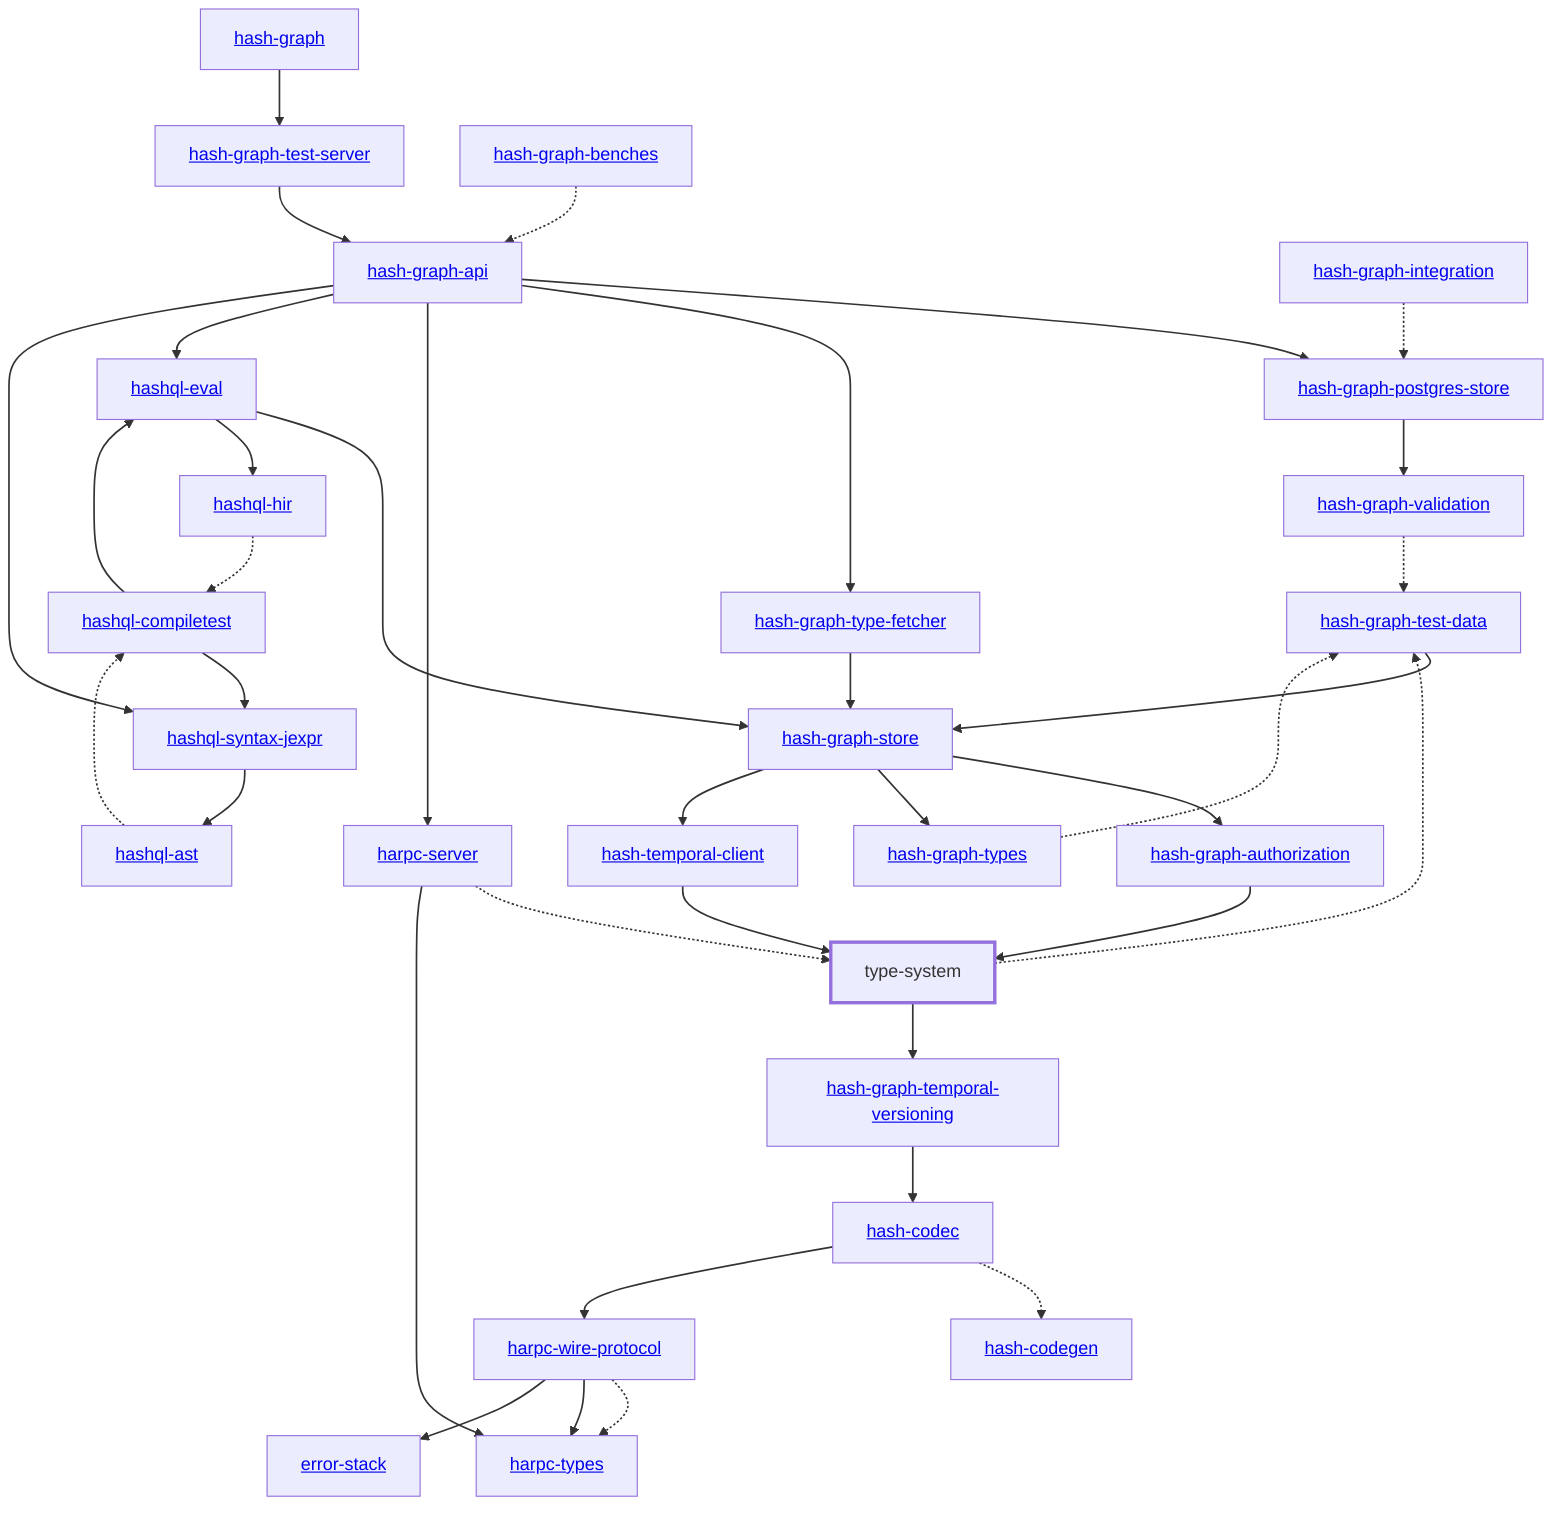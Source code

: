 graph TD
    linkStyle default stroke-width:1.5px
    classDef default stroke-width:1px
    classDef root stroke-width:3px
    classDef dev stroke-width:1px
    classDef build stroke-width:1px
    %% Legend
    %% --> : Normal dependency
    %% -.-> : Dev dependency
    %% ---> : Build dependency
    0[<a href="../hash_graph/index.html">hash-graph</a>]
    1[type-system]
    class 1 root
    2[<a href="../hash_codec/index.html">hash-codec</a>]
    3[<a href="../hash_codegen/index.html">hash-codegen</a>]
    4[<a href="../hash_graph_api/index.html">hash-graph-api</a>]
    5[<a href="../hash_graph_authorization/index.html">hash-graph-authorization</a>]
    6[<a href="../hash_graph_postgres_store/index.html">hash-graph-postgres-store</a>]
    7[<a href="../hash_graph_store/index.html">hash-graph-store</a>]
    8[<a href="../hash_graph_temporal_versioning/index.html">hash-graph-temporal-versioning</a>]
    9[<a href="../hash_graph_test_server/index.html">hash-graph-test-server</a>]
    10[<a href="../hash_graph_type_fetcher/index.html">hash-graph-type-fetcher</a>]
    11[<a href="../hash_graph_types/index.html">hash-graph-types</a>]
    12[<a href="../hash_graph_validation/index.html">hash-graph-validation</a>]
    13[<a href="../harpc_server/index.html">harpc-server</a>]
    14[<a href="../harpc_types/index.html">harpc-types</a>]
    15[<a href="../harpc_wire_protocol/index.html">harpc-wire-protocol</a>]
    16[<a href="../hashql_ast/index.html">hashql-ast</a>]
    17[<a href="../hashql_compiletest/index.html">hashql-compiletest</a>]
    18[<a href="../hashql_eval/index.html">hashql-eval</a>]
    19[<a href="../hashql_hir/index.html">hashql-hir</a>]
    20[<a href="../hashql_syntax_jexpr/index.html">hashql-syntax-jexpr</a>]
    21[<a href="../hash_temporal_client/index.html">hash-temporal-client</a>]
    22[<a href="../error_stack/index.html">error-stack</a>]
    23[<a href="../hash_graph_benches/index.html">hash-graph-benches</a>]
    24[<a href="../hash_graph_integration/index.html">hash-graph-integration</a>]
    25[<a href="../hash_graph_test_data/index.html">hash-graph-test-data</a>]
    0 --> 9
    1 --> 8
    1 -.-> 25
    2 -.-> 3
    2 --> 15
    4 --> 6
    4 --> 10
    4 --> 13
    4 --> 18
    4 --> 20
    5 --> 1
    6 --> 12
    7 --> 5
    7 --> 11
    7 --> 21
    8 --> 2
    9 --> 4
    10 --> 7
    11 -.-> 25
    12 -.-> 25
    13 -.-> 1
    13 --> 14
    15 -.-> 14
    15 --> 14
    15 --> 22
    16 -.-> 17
    17 --> 18
    17 --> 20
    18 --> 7
    18 --> 19
    19 -.-> 17
    20 --> 16
    21 --> 1
    23 -.-> 4
    24 -.-> 6
    25 --> 7